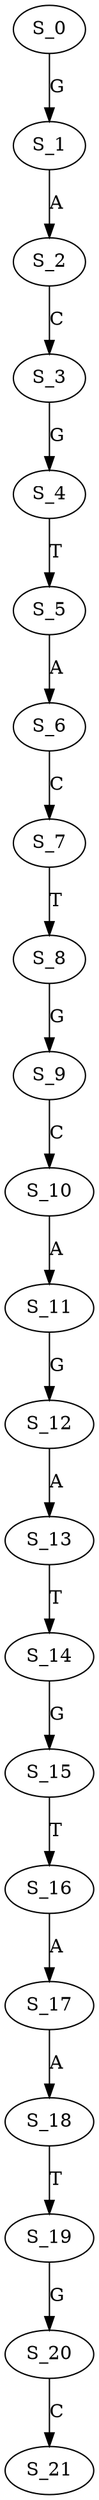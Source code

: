 strict digraph  {
	S_0 -> S_1 [ label = G ];
	S_1 -> S_2 [ label = A ];
	S_2 -> S_3 [ label = C ];
	S_3 -> S_4 [ label = G ];
	S_4 -> S_5 [ label = T ];
	S_5 -> S_6 [ label = A ];
	S_6 -> S_7 [ label = C ];
	S_7 -> S_8 [ label = T ];
	S_8 -> S_9 [ label = G ];
	S_9 -> S_10 [ label = C ];
	S_10 -> S_11 [ label = A ];
	S_11 -> S_12 [ label = G ];
	S_12 -> S_13 [ label = A ];
	S_13 -> S_14 [ label = T ];
	S_14 -> S_15 [ label = G ];
	S_15 -> S_16 [ label = T ];
	S_16 -> S_17 [ label = A ];
	S_17 -> S_18 [ label = A ];
	S_18 -> S_19 [ label = T ];
	S_19 -> S_20 [ label = G ];
	S_20 -> S_21 [ label = C ];
}

